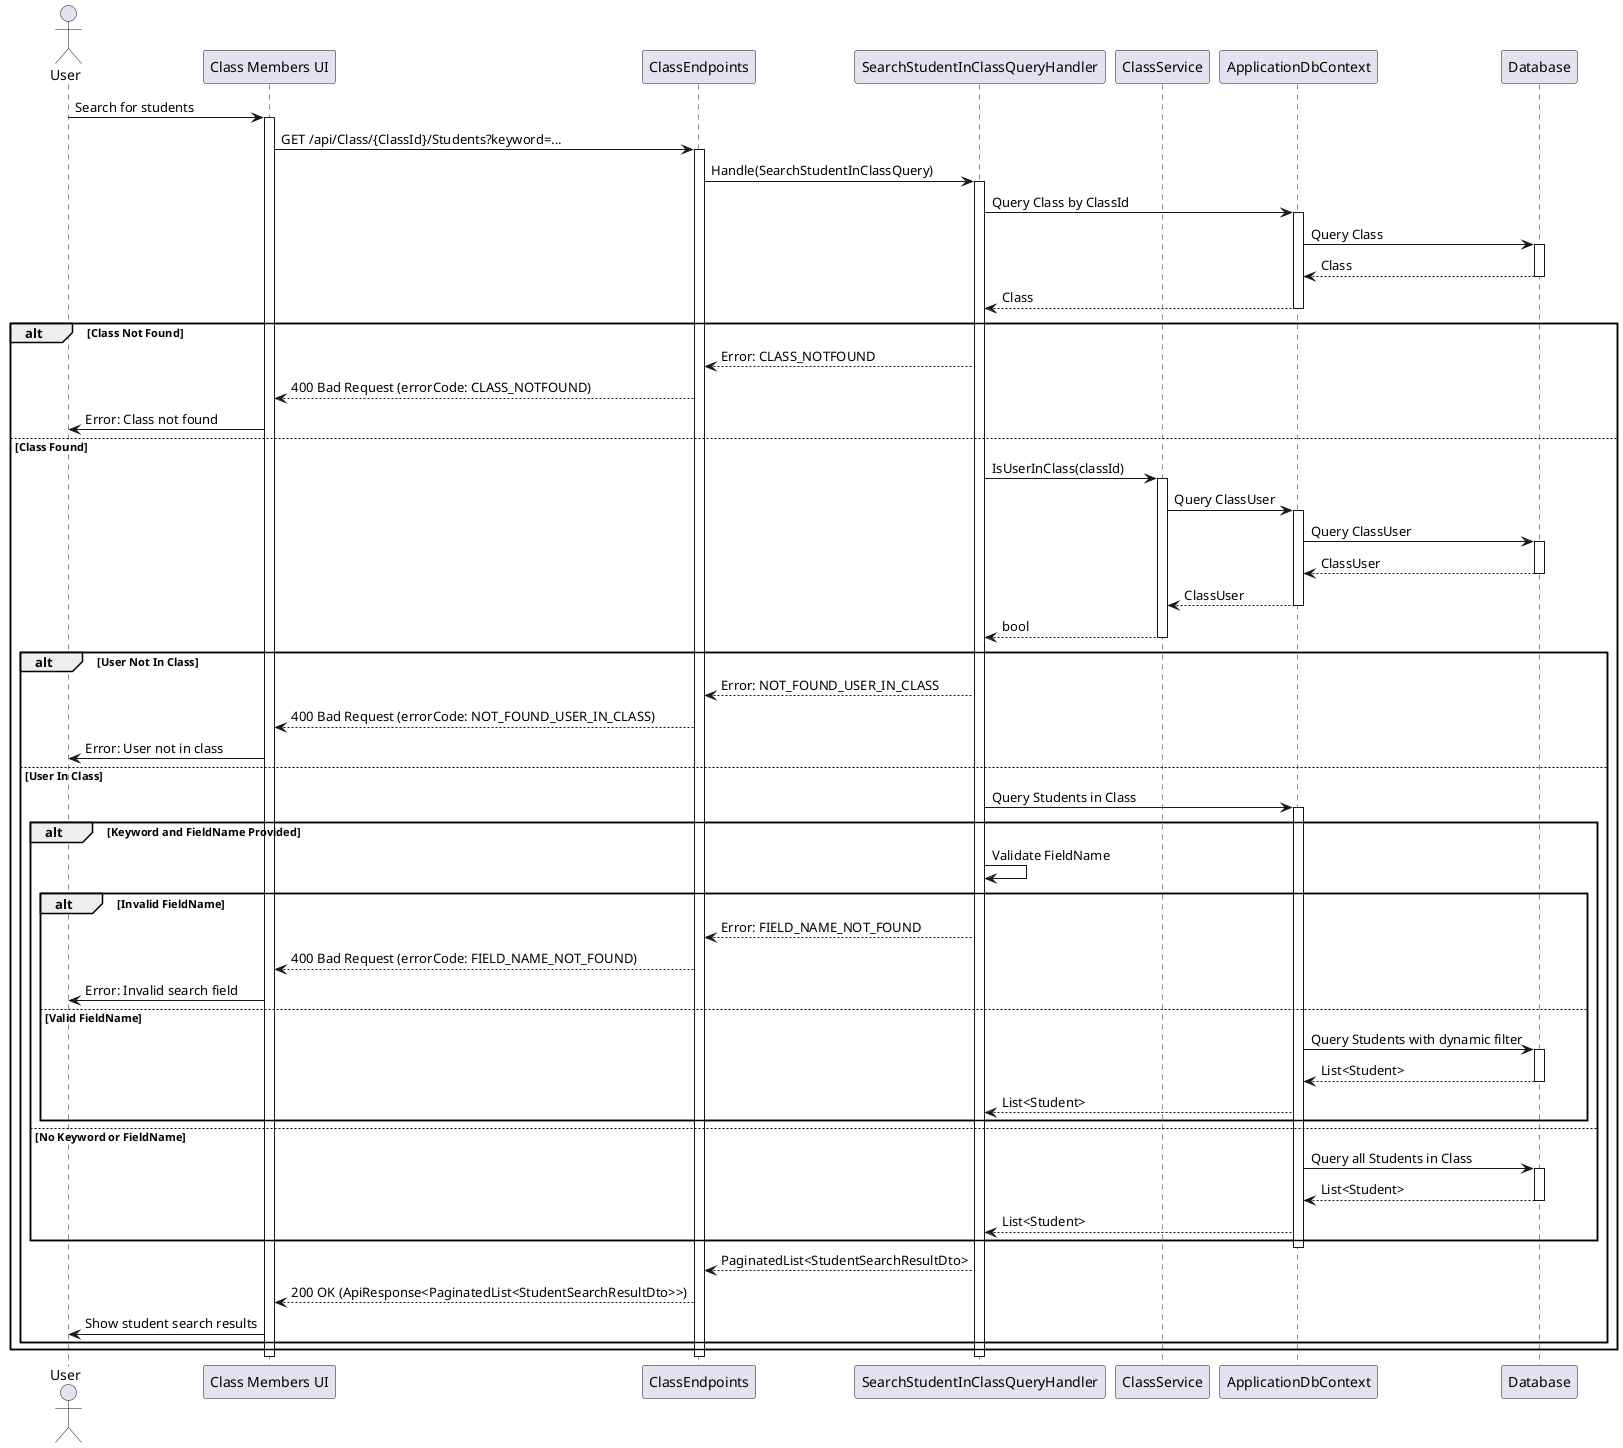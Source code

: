 @startuml
actor User
participant "Class Members UI" as UI
participant ClassEndpoints
participant SearchStudentInClassQueryHandler as Handler
participant ClassService
participant ApplicationDbContext
participant Database

User -> UI : Search for students
activate UI
UI -> ClassEndpoints : GET /api/Class/{ClassId}/Students?keyword=...
activate ClassEndpoints
ClassEndpoints -> Handler : Handle(SearchStudentInClassQuery)
activate Handler
Handler -> ApplicationDbContext : Query Class by ClassId
activate ApplicationDbContext
ApplicationDbContext -> Database : Query Class
activate Database
Database --> ApplicationDbContext : Class
deactivate Database
ApplicationDbContext --> Handler : Class
deactivate ApplicationDbContext
alt Class Not Found
    Handler --> ClassEndpoints : Error: CLASS_NOTFOUND
    ClassEndpoints --> UI : 400 Bad Request (errorCode: CLASS_NOTFOUND)
    UI -> User : Error: Class not found
else Class Found
    Handler -> ClassService : IsUserInClass(classId)
    activate ClassService
    ClassService -> ApplicationDbContext : Query ClassUser
    activate ApplicationDbContext
    ApplicationDbContext -> Database : Query ClassUser
    activate Database
    Database --> ApplicationDbContext : ClassUser
    deactivate Database
    ApplicationDbContext --> ClassService : ClassUser
    deactivate ApplicationDbContext
    ClassService --> Handler : bool
    deactivate ClassService
    alt User Not In Class
        Handler --> ClassEndpoints : Error: NOT_FOUND_USER_IN_CLASS
        ClassEndpoints --> UI : 400 Bad Request (errorCode: NOT_FOUND_USER_IN_CLASS)
        UI -> User : Error: User not in class
    else User In Class
        Handler -> ApplicationDbContext : Query Students in Class
        activate ApplicationDbContext
        alt Keyword and FieldName Provided
            Handler -> Handler : Validate FieldName
            alt Invalid FieldName
                Handler --> ClassEndpoints : Error: FIELD_NAME_NOT_FOUND
                ClassEndpoints --> UI : 400 Bad Request (errorCode: FIELD_NAME_NOT_FOUND)
                UI -> User : Error: Invalid search field
            else Valid FieldName
                ApplicationDbContext -> Database : Query Students with dynamic filter
                activate Database
                Database --> ApplicationDbContext : List<Student>
                deactivate Database
                ApplicationDbContext --> Handler : List<Student>
            end
        else No Keyword or FieldName
            ApplicationDbContext -> Database : Query all Students in Class
            activate Database
            Database --> ApplicationDbContext : List<Student>
            deactivate Database
            ApplicationDbContext --> Handler : List<Student>
        end
        deactivate ApplicationDbContext
        Handler --> ClassEndpoints : PaginatedList<StudentSearchResultDto>
        ClassEndpoints --> UI : 200 OK (ApiResponse<PaginatedList<StudentSearchResultDto>>)
        UI -> User : Show student search results
    end
end
deactivate Handler
deactivate ClassEndpoints
deactivate UI
@enduml